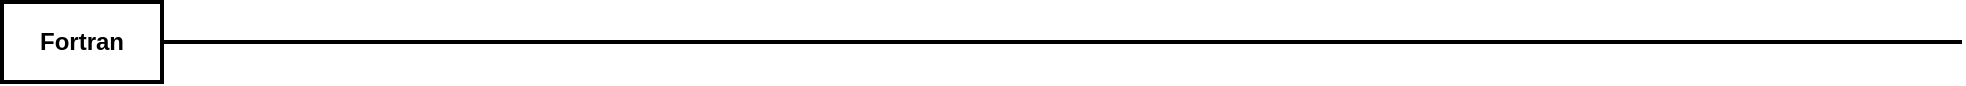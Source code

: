 <mxfile version="21.3.2" type="github">
  <diagram name="Tree" id="TOpz_gU_0tLDTX0xRvxz">
    <mxGraphModel dx="1207" dy="847" grid="1" gridSize="10" guides="1" tooltips="1" connect="1" arrows="1" fold="1" page="1" pageScale="1" pageWidth="12000" pageHeight="3500" math="0" shadow="0">
      <root>
        <mxCell id="0" />
        <mxCell id="1" parent="0" />
        <mxCell id="IehX3tPz6Vb7JIEDDmJr-43" value="" style="group;fontStyle=1" vertex="1" connectable="0" parent="1">
          <mxGeometry x="140" y="360" width="980" height="40" as="geometry" />
        </mxCell>
        <mxCell id="IehX3tPz6Vb7JIEDDmJr-1" value="&lt;b&gt;Fortran&lt;/b&gt;" style="rounded=0;whiteSpace=wrap;html=1;strokeWidth=2;" vertex="1" parent="IehX3tPz6Vb7JIEDDmJr-43">
          <mxGeometry width="80" height="40" as="geometry" />
        </mxCell>
        <mxCell id="IehX3tPz6Vb7JIEDDmJr-5" value="" style="line;strokeWidth=2;html=1;" vertex="1" parent="IehX3tPz6Vb7JIEDDmJr-43">
          <mxGeometry x="80" y="15" width="900" height="10" as="geometry" />
        </mxCell>
      </root>
    </mxGraphModel>
  </diagram>
</mxfile>
